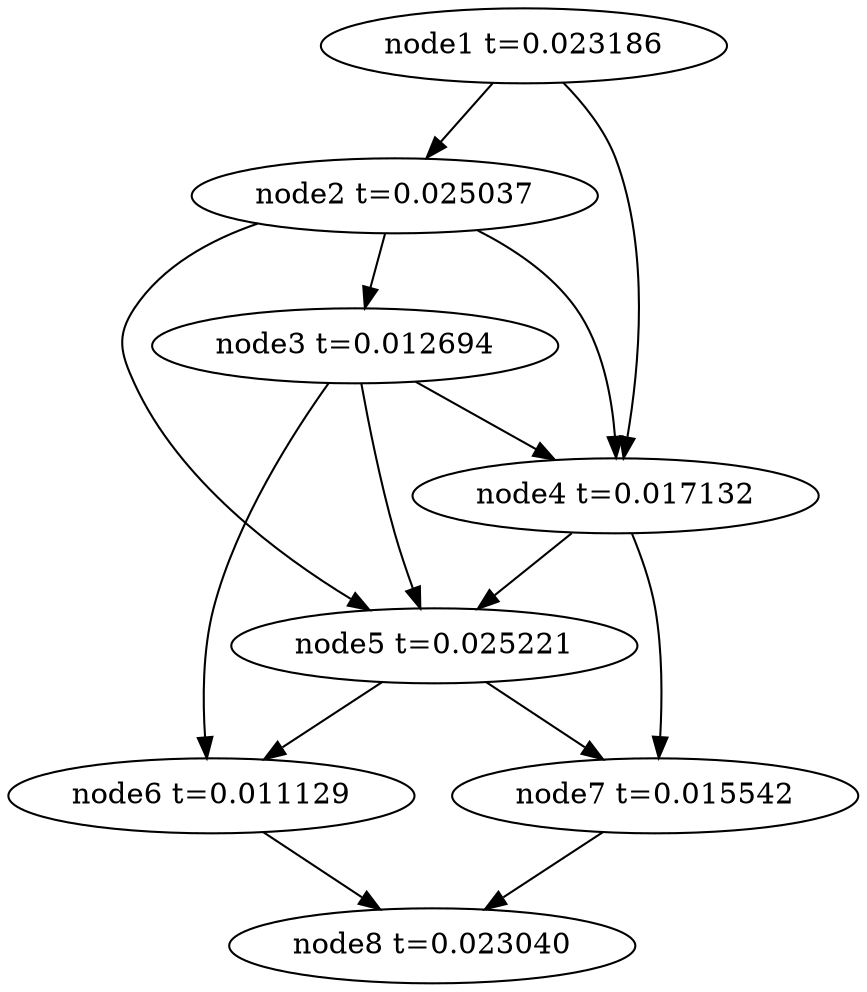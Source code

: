 digraph g{
	node8[label="node8 t=0.023040"]
	node7 -> node8
	node7[label="node7 t=0.015542"];
	node6 -> node8
	node6[label="node6 t=0.011129"];
	node5 -> node7
	node5 -> node6
	node5[label="node5 t=0.025221"];
	node4 -> node7
	node4 -> node5
	node4[label="node4 t=0.017132"];
	node3 -> node6
	node3 -> node5
	node3 -> node4
	node3[label="node3 t=0.012694"];
	node2 -> node5
	node2 -> node4
	node2 -> node3
	node2[label="node2 t=0.025037"];
	node1 -> node4
	node1 -> node2
	node1[label="node1 t=0.023186"];
}
